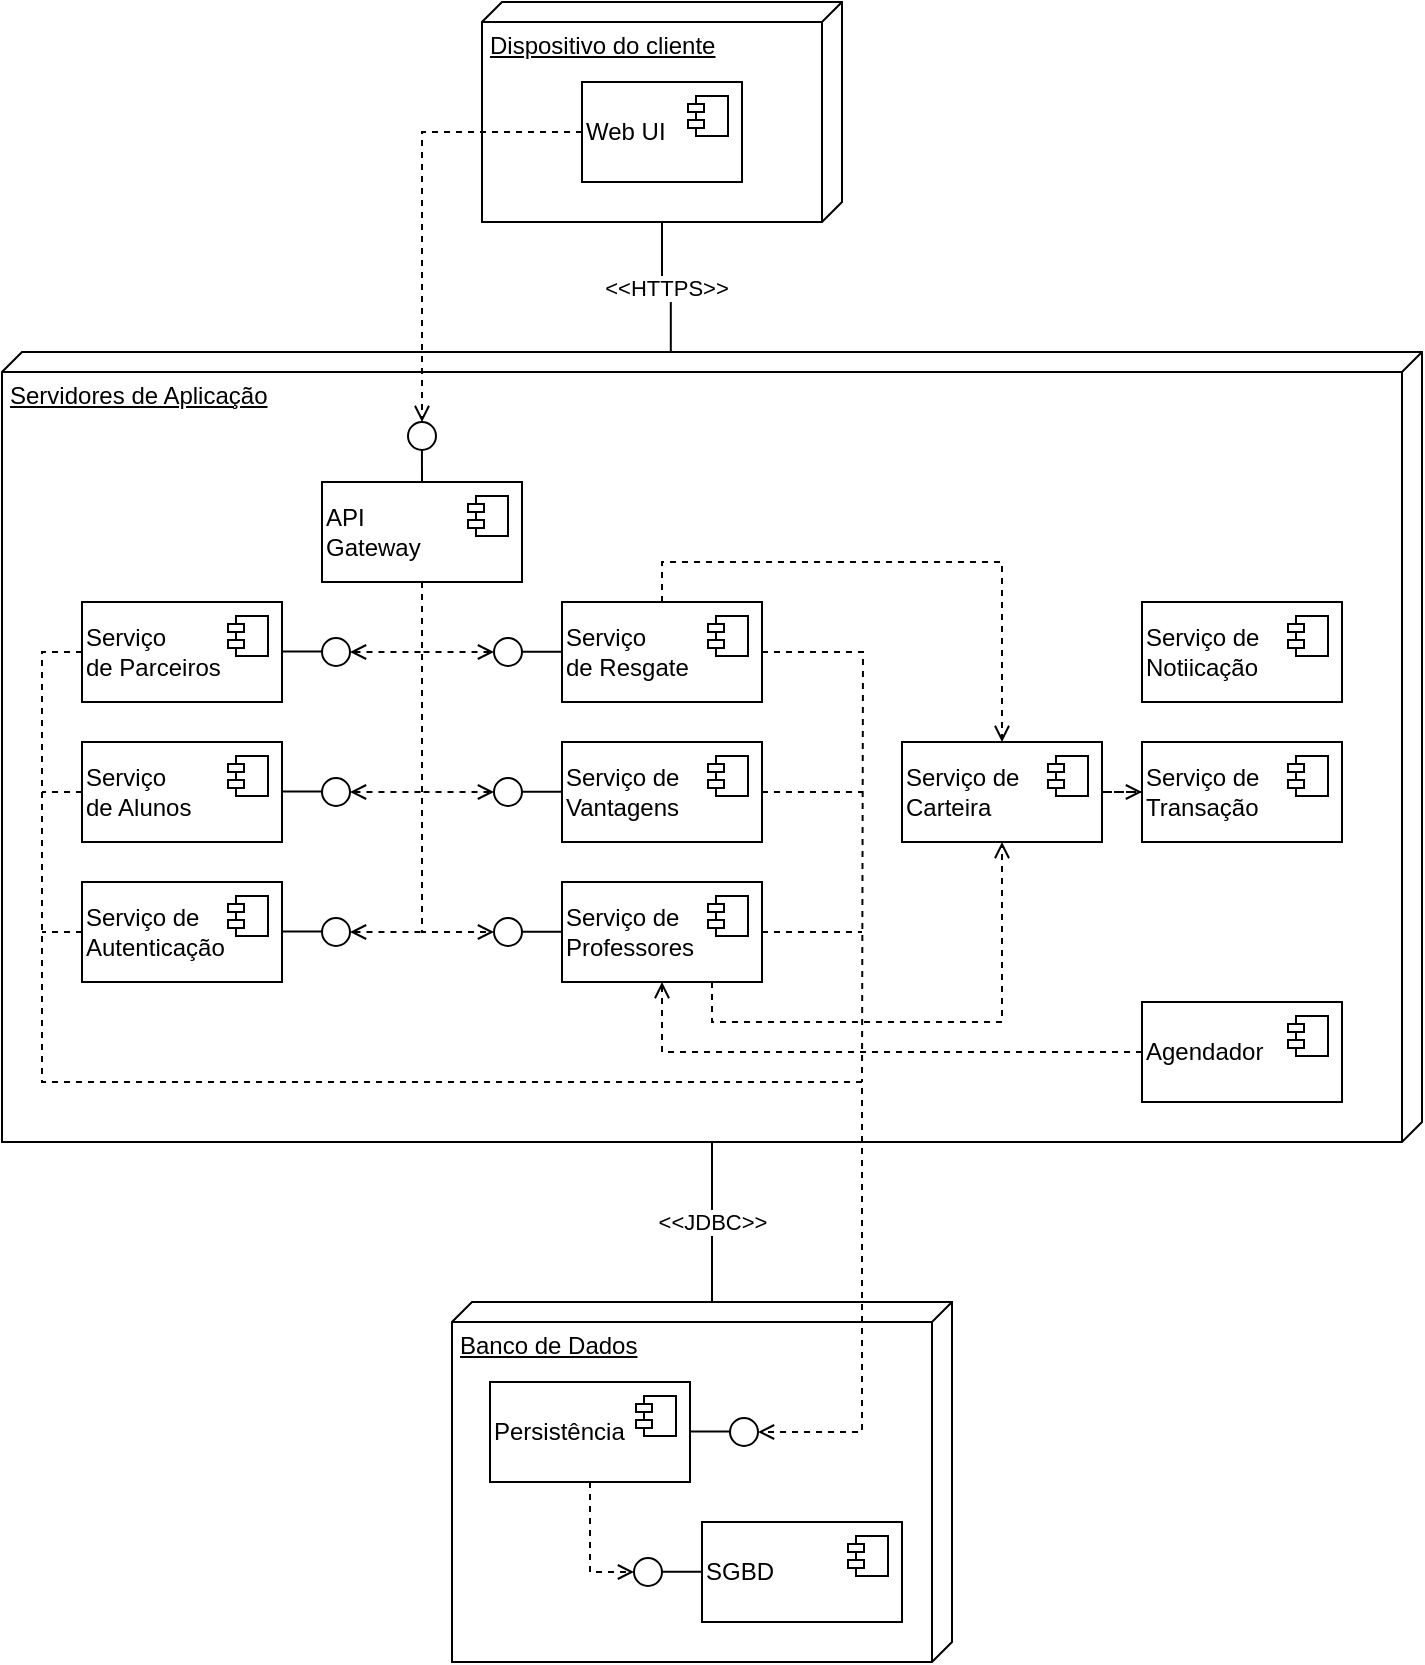 <mxfile version="28.2.7">
  <diagram name="Página-1" id="A8CXVvVG-qbkrod95mCJ">
    <mxGraphModel dx="1789" dy="1729" grid="1" gridSize="10" guides="1" tooltips="1" connect="1" arrows="1" fold="1" page="1" pageScale="1" pageWidth="827" pageHeight="1169" math="0" shadow="0">
      <root>
        <mxCell id="0" />
        <mxCell id="1" parent="0" />
        <mxCell id="GbKY8Bjm0DT5IzIuG8PV-10" value="" style="group" vertex="1" connectable="0" parent="1">
          <mxGeometry x="-350" y="-620" width="180" height="110" as="geometry" />
        </mxCell>
        <mxCell id="GbKY8Bjm0DT5IzIuG8PV-5" value="Dispositivo do cliente" style="verticalAlign=top;align=left;spacingTop=8;spacingLeft=2;spacingRight=12;shape=cube;size=10;direction=south;fontStyle=4;html=1;whiteSpace=wrap;" vertex="1" parent="GbKY8Bjm0DT5IzIuG8PV-10">
          <mxGeometry width="180" height="110" as="geometry" />
        </mxCell>
        <mxCell id="GbKY8Bjm0DT5IzIuG8PV-6" value="Web UI" style="html=1;dropTarget=0;whiteSpace=wrap;align=left;shadow=0;" vertex="1" parent="GbKY8Bjm0DT5IzIuG8PV-10">
          <mxGeometry x="50" y="40" width="80" height="50" as="geometry" />
        </mxCell>
        <mxCell id="GbKY8Bjm0DT5IzIuG8PV-7" value="" style="shape=module;jettyWidth=8;jettyHeight=4;" vertex="1" parent="GbKY8Bjm0DT5IzIuG8PV-6">
          <mxGeometry x="1" width="20" height="20" relative="1" as="geometry">
            <mxPoint x="-27" y="7" as="offset" />
          </mxGeometry>
        </mxCell>
        <mxCell id="GbKY8Bjm0DT5IzIuG8PV-11" value="Servidores de Aplicação" style="verticalAlign=top;align=left;spacingTop=8;spacingLeft=2;spacingRight=12;shape=cube;size=10;direction=south;fontStyle=4;html=1;whiteSpace=wrap;" vertex="1" parent="1">
          <mxGeometry x="-590" y="-445" width="710" height="395" as="geometry" />
        </mxCell>
        <mxCell id="GbKY8Bjm0DT5IzIuG8PV-63" style="edgeStyle=orthogonalEdgeStyle;rounded=0;orthogonalLoop=1;jettySize=auto;html=1;entryX=0;entryY=0.5;entryDx=0;entryDy=0;endArrow=open;endFill=0;dashed=1;" edge="1" parent="1" source="GbKY8Bjm0DT5IzIuG8PV-53" target="GbKY8Bjm0DT5IzIuG8PV-58">
          <mxGeometry relative="1" as="geometry" />
        </mxCell>
        <mxCell id="GbKY8Bjm0DT5IzIuG8PV-53" value="Serviço&amp;nbsp;&lt;span style=&quot;background-color: transparent; color: light-dark(rgb(0, 0, 0), rgb(255, 255, 255));&quot;&gt;de Carteira&lt;/span&gt;" style="html=1;dropTarget=0;whiteSpace=wrap;align=left;shadow=0;" vertex="1" parent="1">
          <mxGeometry x="-140" y="-250" width="100" height="50" as="geometry" />
        </mxCell>
        <mxCell id="GbKY8Bjm0DT5IzIuG8PV-54" value="" style="shape=module;jettyWidth=8;jettyHeight=4;" vertex="1" parent="GbKY8Bjm0DT5IzIuG8PV-53">
          <mxGeometry x="1" width="20" height="20" relative="1" as="geometry">
            <mxPoint x="-27" y="7" as="offset" />
          </mxGeometry>
        </mxCell>
        <mxCell id="GbKY8Bjm0DT5IzIuG8PV-56" style="edgeStyle=orthogonalEdgeStyle;rounded=0;orthogonalLoop=1;jettySize=auto;html=1;entryX=0.5;entryY=0;entryDx=0;entryDy=0;endArrow=open;endFill=0;dashed=1;exitX=0.5;exitY=0;exitDx=0;exitDy=0;" edge="1" parent="1" source="GbKY8Bjm0DT5IzIuG8PV-32" target="GbKY8Bjm0DT5IzIuG8PV-53">
          <mxGeometry relative="1" as="geometry" />
        </mxCell>
        <mxCell id="GbKY8Bjm0DT5IzIuG8PV-57" style="edgeStyle=orthogonalEdgeStyle;rounded=0;orthogonalLoop=1;jettySize=auto;html=1;entryX=0.5;entryY=1;entryDx=0;entryDy=0;endArrow=open;endFill=0;dashed=1;exitX=0.75;exitY=1;exitDx=0;exitDy=0;" edge="1" parent="1" source="GbKY8Bjm0DT5IzIuG8PV-36" target="GbKY8Bjm0DT5IzIuG8PV-53">
          <mxGeometry relative="1" as="geometry" />
        </mxCell>
        <mxCell id="GbKY8Bjm0DT5IzIuG8PV-58" value="Serviço&amp;nbsp;&lt;span style=&quot;background-color: transparent; color: light-dark(rgb(0, 0, 0), rgb(255, 255, 255));&quot;&gt;de Transação&lt;/span&gt;" style="html=1;dropTarget=0;whiteSpace=wrap;align=left;shadow=0;" vertex="1" parent="1">
          <mxGeometry x="-20" y="-250" width="100" height="50" as="geometry" />
        </mxCell>
        <mxCell id="GbKY8Bjm0DT5IzIuG8PV-59" value="" style="shape=module;jettyWidth=8;jettyHeight=4;" vertex="1" parent="GbKY8Bjm0DT5IzIuG8PV-58">
          <mxGeometry x="1" width="20" height="20" relative="1" as="geometry">
            <mxPoint x="-27" y="7" as="offset" />
          </mxGeometry>
        </mxCell>
        <mxCell id="GbKY8Bjm0DT5IzIuG8PV-62" style="edgeStyle=orthogonalEdgeStyle;rounded=0;orthogonalLoop=1;jettySize=auto;html=1;endArrow=open;endFill=0;dashed=1;" edge="1" parent="1" source="GbKY8Bjm0DT5IzIuG8PV-60" target="GbKY8Bjm0DT5IzIuG8PV-36">
          <mxGeometry relative="1" as="geometry" />
        </mxCell>
        <mxCell id="GbKY8Bjm0DT5IzIuG8PV-60" value="Agendador" style="html=1;dropTarget=0;whiteSpace=wrap;align=left;shadow=0;" vertex="1" parent="1">
          <mxGeometry x="-20" y="-120" width="100" height="50" as="geometry" />
        </mxCell>
        <mxCell id="GbKY8Bjm0DT5IzIuG8PV-61" value="" style="shape=module;jettyWidth=8;jettyHeight=4;" vertex="1" parent="GbKY8Bjm0DT5IzIuG8PV-60">
          <mxGeometry x="1" width="20" height="20" relative="1" as="geometry">
            <mxPoint x="-27" y="7" as="offset" />
          </mxGeometry>
        </mxCell>
        <mxCell id="GbKY8Bjm0DT5IzIuG8PV-64" value="Serviço&amp;nbsp;&lt;span style=&quot;background-color: transparent; color: light-dark(rgb(0, 0, 0), rgb(255, 255, 255));&quot;&gt;de&amp;nbsp;&lt;/span&gt;&lt;div&gt;&lt;span style=&quot;background-color: transparent; color: light-dark(rgb(0, 0, 0), rgb(255, 255, 255));&quot;&gt;Notiicação&lt;/span&gt;&lt;span style=&quot;color: rgba(0, 0, 0, 0); font-family: monospace; font-size: 0px; text-wrap-mode: nowrap; background-color: transparent;&quot;&gt;%3CmxGraphModel%3E%3Croot%3E%3CmxCell%20id%3D%220%22%2F%3E%3CmxCell%20id%3D%221%22%20parent%3D%220%22%2F%3E%3CmxCell%20id%3D%222%22%20value%3D%22Servi%C3%A7o%26amp%3Bnbsp%3B%26lt%3Bspan%20style%3D%26quot%3Bbackground-color%3A%20transparent%3B%20color%3A%20light-dark(rgb(0%2C%200%2C%200)%2C%20rgb(255%2C%20255%2C%20255))%3B%26quot%3B%26gt%3Bde%20Vantagens%26lt%3B%2Fspan%26gt%3B%22%20style%3D%22html%3D1%3BdropTarget%3D0%3BwhiteSpace%3Dwrap%3Balign%3Dleft%3Bshadow%3D0%3B%22%20vertex%3D%221%22%20parent%3D%221%22%3E%3CmxGeometry%20x%3D%22-110%22%20y%3D%22-290%22%20width%3D%22100%22%20height%3D%2250%22%20as%3D%22geometry%22%2F%3E%3C%2FmxCell%3E%3CmxCell%20id%3D%223%22%20value%3D%22%22%20style%3D%22shape%3Dmodule%3BjettyWidth%3D8%3BjettyHeight%3D4%3B%22%20vertex%3D%221%22%20parent%3D%222%22%3E%3CmxGeometry%20x%3D%221%22%20width%3D%2220%22%20height%3D%2220%22%20relative%3D%221%22%20as%3D%22geometry%22%3E%3CmxPoint%20x%3D%22-27%22%20y%3D%227%22%20as%3D%22offset%22%2F%3E%3C%2FmxGeometry%3E%3C%2FmxCell%3E%3C%2Froot%3E%3C%2FmxGraphModel%3E&lt;/span&gt;&lt;/div&gt;" style="html=1;dropTarget=0;whiteSpace=wrap;align=left;shadow=0;" vertex="1" parent="1">
          <mxGeometry x="-20" y="-320" width="100" height="50" as="geometry" />
        </mxCell>
        <mxCell id="GbKY8Bjm0DT5IzIuG8PV-65" value="" style="shape=module;jettyWidth=8;jettyHeight=4;" vertex="1" parent="GbKY8Bjm0DT5IzIuG8PV-64">
          <mxGeometry x="1" width="20" height="20" relative="1" as="geometry">
            <mxPoint x="-27" y="7" as="offset" />
          </mxGeometry>
        </mxCell>
        <mxCell id="GbKY8Bjm0DT5IzIuG8PV-76" style="edgeStyle=orthogonalEdgeStyle;rounded=0;orthogonalLoop=1;jettySize=auto;html=1;entryX=-0.001;entryY=0.529;entryDx=0;entryDy=0;entryPerimeter=0;endArrow=none;endFill=0;" edge="1" parent="1" source="GbKY8Bjm0DT5IzIuG8PV-5" target="GbKY8Bjm0DT5IzIuG8PV-11">
          <mxGeometry relative="1" as="geometry" />
        </mxCell>
        <mxCell id="GbKY8Bjm0DT5IzIuG8PV-77" value="&amp;lt;&amp;lt;HTTPS&amp;gt;&amp;gt;" style="edgeLabel;html=1;align=center;verticalAlign=middle;resizable=0;points=[];" vertex="1" connectable="0" parent="GbKY8Bjm0DT5IzIuG8PV-76">
          <mxGeometry x="-0.013" relative="1" as="geometry">
            <mxPoint as="offset" />
          </mxGeometry>
        </mxCell>
        <mxCell id="GbKY8Bjm0DT5IzIuG8PV-120" style="edgeStyle=orthogonalEdgeStyle;rounded=0;orthogonalLoop=1;jettySize=auto;html=1;entryX=0;entryY=0.5;entryDx=0;entryDy=0;dashed=1;endArrow=open;endFill=0;" edge="1" parent="1" source="GbKY8Bjm0DT5IzIuG8PV-14" target="GbKY8Bjm0DT5IzIuG8PV-114">
          <mxGeometry relative="1" as="geometry" />
        </mxCell>
        <mxCell id="GbKY8Bjm0DT5IzIuG8PV-14" value="API&amp;nbsp;&lt;div&gt;Gateway&lt;/div&gt;" style="html=1;dropTarget=0;whiteSpace=wrap;align=left;shadow=0;" vertex="1" parent="1">
          <mxGeometry x="-430" y="-380" width="100" height="50" as="geometry" />
        </mxCell>
        <mxCell id="GbKY8Bjm0DT5IzIuG8PV-15" value="" style="shape=module;jettyWidth=8;jettyHeight=4;" vertex="1" parent="GbKY8Bjm0DT5IzIuG8PV-14">
          <mxGeometry x="1" width="20" height="20" relative="1" as="geometry">
            <mxPoint x="-27" y="7" as="offset" />
          </mxGeometry>
        </mxCell>
        <mxCell id="GbKY8Bjm0DT5IzIuG8PV-16" value="Serviço&amp;nbsp;&lt;div&gt;de Parceiros&lt;/div&gt;" style="html=1;dropTarget=0;whiteSpace=wrap;align=left;shadow=0;" vertex="1" parent="1">
          <mxGeometry x="-550" y="-320" width="100" height="50" as="geometry" />
        </mxCell>
        <mxCell id="GbKY8Bjm0DT5IzIuG8PV-17" value="" style="shape=module;jettyWidth=8;jettyHeight=4;" vertex="1" parent="GbKY8Bjm0DT5IzIuG8PV-16">
          <mxGeometry x="1" width="20" height="20" relative="1" as="geometry">
            <mxPoint x="-27" y="7" as="offset" />
          </mxGeometry>
        </mxCell>
        <mxCell id="GbKY8Bjm0DT5IzIuG8PV-153" style="edgeStyle=orthogonalEdgeStyle;rounded=0;orthogonalLoop=1;jettySize=auto;html=1;endArrow=none;endFill=0;dashed=1;" edge="1" parent="1" source="GbKY8Bjm0DT5IzIuG8PV-28">
          <mxGeometry relative="1" as="geometry">
            <mxPoint x="-570" y="-225" as="targetPoint" />
          </mxGeometry>
        </mxCell>
        <mxCell id="GbKY8Bjm0DT5IzIuG8PV-28" value="Serviço&amp;nbsp;&lt;div&gt;de Alunos&lt;span style=&quot;color: rgba(0, 0, 0, 0); font-family: monospace; font-size: 0px; text-wrap-mode: nowrap; background-color: transparent;&quot;&gt;%3CmxGraphModel%3E%3Croot%3E%3CmxCell%20id%3D%220%22%2F%3E%3CmxCell%20id%3D%221%22%20parent%3D%220%22%2F%3E%3CmxCell%20id%3D%222%22%20value%3D%22Servi%C3%A7o%26amp%3Bnbsp%3B%26lt%3Bdiv%26gt%3Bde%20Parceiros%26lt%3B%2Fdiv%26gt%3B%22%20style%3D%22html%3D1%3BdropTarget%3D0%3BwhiteSpace%3Dwrap%3Balign%3Dleft%3Bshadow%3D0%3B%22%20vertex%3D%221%22%20parent%3D%221%22%3E%3CmxGeometry%20x%3D%22-590%22%20y%3D%22-290%22%20width%3D%22100%22%20height%3D%2250%22%20as%3D%22geometry%22%2F%3E%3C%2FmxCell%3E%3CmxCell%20id%3D%223%22%20value%3D%22%22%20style%3D%22shape%3Dmodule%3BjettyWidth%3D8%3BjettyHeight%3D4%3B%22%20vertex%3D%221%22%20parent%3D%222%22%3E%3CmxGeometry%20x%3D%221%22%20width%3D%2220%22%20height%3D%2220%22%20relative%3D%221%22%20as%3D%22geometry%22%3E%3CmxPoint%20x%3D%22-27%22%20y%3D%227%22%20as%3D%22offset%22%2F%3E%3C%2FmxGeometry%3E%3C%2FmxCell%3E%3C%2Froot%3E%3C%2FmxGraphModel%3E&lt;/span&gt;&lt;/div&gt;" style="html=1;dropTarget=0;whiteSpace=wrap;align=left;shadow=0;" vertex="1" parent="1">
          <mxGeometry x="-550" y="-250" width="100" height="50" as="geometry" />
        </mxCell>
        <mxCell id="GbKY8Bjm0DT5IzIuG8PV-29" value="" style="shape=module;jettyWidth=8;jettyHeight=4;" vertex="1" parent="GbKY8Bjm0DT5IzIuG8PV-28">
          <mxGeometry x="1" width="20" height="20" relative="1" as="geometry">
            <mxPoint x="-27" y="7" as="offset" />
          </mxGeometry>
        </mxCell>
        <mxCell id="GbKY8Bjm0DT5IzIuG8PV-154" style="edgeStyle=orthogonalEdgeStyle;rounded=0;orthogonalLoop=1;jettySize=auto;html=1;endArrow=none;endFill=0;dashed=1;" edge="1" parent="1" source="GbKY8Bjm0DT5IzIuG8PV-30">
          <mxGeometry relative="1" as="geometry">
            <mxPoint x="-570" y="-155" as="targetPoint" />
          </mxGeometry>
        </mxCell>
        <mxCell id="GbKY8Bjm0DT5IzIuG8PV-30" value="Serviço&amp;nbsp;&lt;span style=&quot;background-color: transparent; color: light-dark(rgb(0, 0, 0), rgb(255, 255, 255));&quot;&gt;de&amp;nbsp;&lt;/span&gt;&lt;div&gt;&lt;span style=&quot;background-color: transparent; color: light-dark(rgb(0, 0, 0), rgb(255, 255, 255));&quot;&gt;Autenticação&lt;/span&gt;&lt;/div&gt;" style="html=1;dropTarget=0;whiteSpace=wrap;align=left;shadow=0;" vertex="1" parent="1">
          <mxGeometry x="-550" y="-180" width="100" height="50" as="geometry" />
        </mxCell>
        <mxCell id="GbKY8Bjm0DT5IzIuG8PV-31" value="" style="shape=module;jettyWidth=8;jettyHeight=4;" vertex="1" parent="GbKY8Bjm0DT5IzIuG8PV-30">
          <mxGeometry x="1" width="20" height="20" relative="1" as="geometry">
            <mxPoint x="-27" y="7" as="offset" />
          </mxGeometry>
        </mxCell>
        <mxCell id="GbKY8Bjm0DT5IzIuG8PV-155" style="edgeStyle=orthogonalEdgeStyle;rounded=0;orthogonalLoop=1;jettySize=auto;html=1;endArrow=none;endFill=0;dashed=1;" edge="1" parent="1" source="GbKY8Bjm0DT5IzIuG8PV-32">
          <mxGeometry relative="1" as="geometry">
            <mxPoint x="-160" y="-80" as="targetPoint" />
          </mxGeometry>
        </mxCell>
        <mxCell id="GbKY8Bjm0DT5IzIuG8PV-32" value="Serviço&amp;nbsp;&lt;div&gt;de Resgate&lt;/div&gt;" style="html=1;dropTarget=0;whiteSpace=wrap;align=left;shadow=0;" vertex="1" parent="1">
          <mxGeometry x="-310" y="-320" width="100" height="50" as="geometry" />
        </mxCell>
        <mxCell id="GbKY8Bjm0DT5IzIuG8PV-33" value="" style="shape=module;jettyWidth=8;jettyHeight=4;" vertex="1" parent="GbKY8Bjm0DT5IzIuG8PV-32">
          <mxGeometry x="1" width="20" height="20" relative="1" as="geometry">
            <mxPoint x="-27" y="7" as="offset" />
          </mxGeometry>
        </mxCell>
        <mxCell id="GbKY8Bjm0DT5IzIuG8PV-156" style="edgeStyle=orthogonalEdgeStyle;rounded=0;orthogonalLoop=1;jettySize=auto;html=1;dashed=1;endArrow=none;endFill=0;" edge="1" parent="1" source="GbKY8Bjm0DT5IzIuG8PV-34">
          <mxGeometry relative="1" as="geometry">
            <mxPoint x="-160" y="-225" as="targetPoint" />
          </mxGeometry>
        </mxCell>
        <mxCell id="GbKY8Bjm0DT5IzIuG8PV-34" value="Serviço&amp;nbsp;&lt;span style=&quot;background-color: transparent; color: light-dark(rgb(0, 0, 0), rgb(255, 255, 255));&quot;&gt;de Vantagens&lt;/span&gt;" style="html=1;dropTarget=0;whiteSpace=wrap;align=left;shadow=0;" vertex="1" parent="1">
          <mxGeometry x="-310" y="-250" width="100" height="50" as="geometry" />
        </mxCell>
        <mxCell id="GbKY8Bjm0DT5IzIuG8PV-35" value="" style="shape=module;jettyWidth=8;jettyHeight=4;" vertex="1" parent="GbKY8Bjm0DT5IzIuG8PV-34">
          <mxGeometry x="1" width="20" height="20" relative="1" as="geometry">
            <mxPoint x="-27" y="7" as="offset" />
          </mxGeometry>
        </mxCell>
        <mxCell id="GbKY8Bjm0DT5IzIuG8PV-157" style="edgeStyle=orthogonalEdgeStyle;rounded=0;orthogonalLoop=1;jettySize=auto;html=1;endArrow=none;endFill=0;dashed=1;" edge="1" parent="1" source="GbKY8Bjm0DT5IzIuG8PV-36">
          <mxGeometry relative="1" as="geometry">
            <mxPoint x="-160" y="-155" as="targetPoint" />
          </mxGeometry>
        </mxCell>
        <mxCell id="GbKY8Bjm0DT5IzIuG8PV-36" value="Serviço&amp;nbsp;&lt;span style=&quot;background-color: transparent; color: light-dark(rgb(0, 0, 0), rgb(255, 255, 255));&quot;&gt;de&amp;nbsp;&lt;/span&gt;&lt;div&gt;&lt;span style=&quot;background-color: transparent; color: light-dark(rgb(0, 0, 0), rgb(255, 255, 255));&quot;&gt;Professores&lt;/span&gt;&lt;span style=&quot;color: rgba(0, 0, 0, 0); font-family: monospace; font-size: 0px; text-wrap-mode: nowrap; background-color: transparent;&quot;&gt;%3CmxGraphModel%3E%3Croot%3E%3CmxCell%20id%3D%220%22%2F%3E%3CmxCell%20id%3D%221%22%20parent%3D%220%22%2F%3E%3CmxCell%20id%3D%222%22%20value%3D%22Servi%C3%A7o%26amp%3Bnbsp%3B%26lt%3Bspan%20style%3D%26quot%3Bbackground-color%3A%20transparent%3B%20color%3A%20light-dark(rgb(0%2C%200%2C%200)%2C%20rgb(255%2C%20255%2C%20255))%3B%26quot%3B%26gt%3Bde%20Vantagens%26lt%3B%2Fspan%26gt%3B%22%20style%3D%22html%3D1%3BdropTarget%3D0%3BwhiteSpace%3Dwrap%3Balign%3Dleft%3Bshadow%3D0%3B%22%20vertex%3D%221%22%20parent%3D%221%22%3E%3CmxGeometry%20x%3D%22-110%22%20y%3D%22-290%22%20width%3D%22100%22%20height%3D%2250%22%20as%3D%22geometry%22%2F%3E%3C%2FmxCell%3E%3CmxCell%20id%3D%223%22%20value%3D%22%22%20style%3D%22shape%3Dmodule%3BjettyWidth%3D8%3BjettyHeight%3D4%3B%22%20vertex%3D%221%22%20parent%3D%222%22%3E%3CmxGeometry%20x%3D%221%22%20width%3D%2220%22%20height%3D%2220%22%20relative%3D%221%22%20as%3D%22geometry%22%3E%3CmxPoint%20x%3D%22-27%22%20y%3D%227%22%20as%3D%22offset%22%2F%3E%3C%2FmxGeometry%3E%3C%2FmxCell%3E%3C%2Froot%3E%3C%2FmxGraphModel%3E&lt;/span&gt;&lt;/div&gt;" style="html=1;dropTarget=0;whiteSpace=wrap;align=left;shadow=0;" vertex="1" parent="1">
          <mxGeometry x="-310" y="-180" width="100" height="50" as="geometry" />
        </mxCell>
        <mxCell id="GbKY8Bjm0DT5IzIuG8PV-37" value="" style="shape=module;jettyWidth=8;jettyHeight=4;" vertex="1" parent="GbKY8Bjm0DT5IzIuG8PV-36">
          <mxGeometry x="1" width="20" height="20" relative="1" as="geometry">
            <mxPoint x="-27" y="7" as="offset" />
          </mxGeometry>
        </mxCell>
        <mxCell id="GbKY8Bjm0DT5IzIuG8PV-93" style="edgeStyle=orthogonalEdgeStyle;rounded=0;orthogonalLoop=1;jettySize=auto;html=1;endArrow=none;endFill=0;" edge="1" parent="1">
          <mxGeometry relative="1" as="geometry">
            <mxPoint x="-430" y="-295" as="targetPoint" />
            <mxPoint x="-450" y="-295.22" as="sourcePoint" />
          </mxGeometry>
        </mxCell>
        <mxCell id="GbKY8Bjm0DT5IzIuG8PV-123" style="edgeStyle=orthogonalEdgeStyle;rounded=0;orthogonalLoop=1;jettySize=auto;html=1;endArrow=none;endFill=0;startArrow=open;startFill=0;dashed=1;" edge="1" parent="1" source="GbKY8Bjm0DT5IzIuG8PV-98">
          <mxGeometry relative="1" as="geometry">
            <mxPoint x="-380" y="-295" as="targetPoint" />
          </mxGeometry>
        </mxCell>
        <mxCell id="GbKY8Bjm0DT5IzIuG8PV-98" value="" style="ellipse;whiteSpace=wrap;html=1;aspect=fixed;" vertex="1" parent="1">
          <mxGeometry x="-430" y="-302" width="14" height="14" as="geometry" />
        </mxCell>
        <mxCell id="GbKY8Bjm0DT5IzIuG8PV-109" style="edgeStyle=orthogonalEdgeStyle;rounded=0;orthogonalLoop=1;jettySize=auto;html=1;endArrow=none;endFill=0;" edge="1" parent="1">
          <mxGeometry relative="1" as="geometry">
            <mxPoint x="-310" y="-294.89" as="targetPoint" />
            <mxPoint x="-330" y="-295.11" as="sourcePoint" />
          </mxGeometry>
        </mxCell>
        <mxCell id="GbKY8Bjm0DT5IzIuG8PV-122" style="edgeStyle=orthogonalEdgeStyle;rounded=0;orthogonalLoop=1;jettySize=auto;html=1;endArrow=none;endFill=0;startArrow=open;startFill=0;dashed=1;" edge="1" parent="1" source="GbKY8Bjm0DT5IzIuG8PV-110">
          <mxGeometry relative="1" as="geometry">
            <mxPoint x="-380" y="-295" as="targetPoint" />
          </mxGeometry>
        </mxCell>
        <mxCell id="GbKY8Bjm0DT5IzIuG8PV-110" value="" style="ellipse;whiteSpace=wrap;html=1;aspect=fixed;" vertex="1" parent="1">
          <mxGeometry x="-344" y="-302" width="14" height="14" as="geometry" />
        </mxCell>
        <mxCell id="GbKY8Bjm0DT5IzIuG8PV-111" style="edgeStyle=orthogonalEdgeStyle;rounded=0;orthogonalLoop=1;jettySize=auto;html=1;endArrow=none;endFill=0;" edge="1" parent="1">
          <mxGeometry relative="1" as="geometry">
            <mxPoint x="-310.01" y="-224.89" as="targetPoint" />
            <mxPoint x="-330.01" y="-225.11" as="sourcePoint" />
          </mxGeometry>
        </mxCell>
        <mxCell id="GbKY8Bjm0DT5IzIuG8PV-121" style="edgeStyle=orthogonalEdgeStyle;rounded=0;orthogonalLoop=1;jettySize=auto;html=1;endArrow=none;endFill=0;startArrow=open;startFill=0;dashed=1;" edge="1" parent="1" source="GbKY8Bjm0DT5IzIuG8PV-112">
          <mxGeometry relative="1" as="geometry">
            <mxPoint x="-380" y="-225" as="targetPoint" />
          </mxGeometry>
        </mxCell>
        <mxCell id="GbKY8Bjm0DT5IzIuG8PV-112" value="" style="ellipse;whiteSpace=wrap;html=1;aspect=fixed;" vertex="1" parent="1">
          <mxGeometry x="-344.01" y="-232" width="14" height="14" as="geometry" />
        </mxCell>
        <mxCell id="GbKY8Bjm0DT5IzIuG8PV-113" style="edgeStyle=orthogonalEdgeStyle;rounded=0;orthogonalLoop=1;jettySize=auto;html=1;endArrow=none;endFill=0;" edge="1" parent="1">
          <mxGeometry relative="1" as="geometry">
            <mxPoint x="-310" y="-154.89" as="targetPoint" />
            <mxPoint x="-330" y="-155.11" as="sourcePoint" />
          </mxGeometry>
        </mxCell>
        <mxCell id="GbKY8Bjm0DT5IzIuG8PV-114" value="" style="ellipse;whiteSpace=wrap;html=1;aspect=fixed;" vertex="1" parent="1">
          <mxGeometry x="-344" y="-162" width="14" height="14" as="geometry" />
        </mxCell>
        <mxCell id="GbKY8Bjm0DT5IzIuG8PV-115" style="edgeStyle=orthogonalEdgeStyle;rounded=0;orthogonalLoop=1;jettySize=auto;html=1;endArrow=none;endFill=0;" edge="1" parent="1">
          <mxGeometry relative="1" as="geometry">
            <mxPoint x="-430" y="-225" as="targetPoint" />
            <mxPoint x="-450" y="-225.22" as="sourcePoint" />
          </mxGeometry>
        </mxCell>
        <mxCell id="GbKY8Bjm0DT5IzIuG8PV-124" style="edgeStyle=orthogonalEdgeStyle;rounded=0;orthogonalLoop=1;jettySize=auto;html=1;endArrow=none;endFill=0;startArrow=open;startFill=0;dashed=1;" edge="1" parent="1" source="GbKY8Bjm0DT5IzIuG8PV-116">
          <mxGeometry relative="1" as="geometry">
            <mxPoint x="-380" y="-225" as="targetPoint" />
          </mxGeometry>
        </mxCell>
        <mxCell id="GbKY8Bjm0DT5IzIuG8PV-116" value="" style="ellipse;whiteSpace=wrap;html=1;aspect=fixed;" vertex="1" parent="1">
          <mxGeometry x="-430" y="-232" width="14" height="14" as="geometry" />
        </mxCell>
        <mxCell id="GbKY8Bjm0DT5IzIuG8PV-117" style="edgeStyle=orthogonalEdgeStyle;rounded=0;orthogonalLoop=1;jettySize=auto;html=1;endArrow=none;endFill=0;" edge="1" parent="1">
          <mxGeometry relative="1" as="geometry">
            <mxPoint x="-430" y="-155" as="targetPoint" />
            <mxPoint x="-450" y="-155.22" as="sourcePoint" />
          </mxGeometry>
        </mxCell>
        <mxCell id="GbKY8Bjm0DT5IzIuG8PV-125" style="edgeStyle=orthogonalEdgeStyle;rounded=0;orthogonalLoop=1;jettySize=auto;html=1;startArrow=open;startFill=0;endArrow=none;endFill=0;dashed=1;" edge="1" parent="1" source="GbKY8Bjm0DT5IzIuG8PV-118">
          <mxGeometry relative="1" as="geometry">
            <mxPoint x="-380" y="-155" as="targetPoint" />
          </mxGeometry>
        </mxCell>
        <mxCell id="GbKY8Bjm0DT5IzIuG8PV-118" value="" style="ellipse;whiteSpace=wrap;html=1;aspect=fixed;" vertex="1" parent="1">
          <mxGeometry x="-430" y="-162" width="14" height="14" as="geometry" />
        </mxCell>
        <mxCell id="GbKY8Bjm0DT5IzIuG8PV-142" style="edgeStyle=orthogonalEdgeStyle;rounded=0;orthogonalLoop=1;jettySize=auto;html=1;endArrow=none;endFill=0;entryX=0.5;entryY=0;entryDx=0;entryDy=0;" edge="1" parent="1" target="GbKY8Bjm0DT5IzIuG8PV-14">
          <mxGeometry relative="1" as="geometry">
            <mxPoint x="-380.04" y="-400.0" as="sourcePoint" />
            <mxPoint x="-380.04" y="-384" as="targetPoint" />
          </mxGeometry>
        </mxCell>
        <mxCell id="GbKY8Bjm0DT5IzIuG8PV-140" value="" style="ellipse;whiteSpace=wrap;html=1;aspect=fixed;" vertex="1" parent="1">
          <mxGeometry x="-387" y="-410" width="14" height="14" as="geometry" />
        </mxCell>
        <mxCell id="GbKY8Bjm0DT5IzIuG8PV-143" style="edgeStyle=orthogonalEdgeStyle;rounded=0;orthogonalLoop=1;jettySize=auto;html=1;dashed=1;endArrow=open;endFill=0;" edge="1" parent="1" source="GbKY8Bjm0DT5IzIuG8PV-6" target="GbKY8Bjm0DT5IzIuG8PV-140">
          <mxGeometry relative="1" as="geometry" />
        </mxCell>
        <mxCell id="GbKY8Bjm0DT5IzIuG8PV-151" value="" style="group" vertex="1" connectable="0" parent="1">
          <mxGeometry x="-365" y="30" width="250" height="180" as="geometry" />
        </mxCell>
        <mxCell id="GbKY8Bjm0DT5IzIuG8PV-66" value="Banco de Dados" style="verticalAlign=top;align=left;spacingTop=8;spacingLeft=2;spacingRight=12;shape=cube;size=10;direction=south;fontStyle=4;html=1;whiteSpace=wrap;" vertex="1" parent="GbKY8Bjm0DT5IzIuG8PV-151">
          <mxGeometry width="250" height="180" as="geometry" />
        </mxCell>
        <mxCell id="GbKY8Bjm0DT5IzIuG8PV-139" style="edgeStyle=orthogonalEdgeStyle;rounded=0;orthogonalLoop=1;jettySize=auto;html=1;entryX=0;entryY=0.5;entryDx=0;entryDy=0;dashed=1;endArrow=open;endFill=0;" edge="1" parent="GbKY8Bjm0DT5IzIuG8PV-151" source="GbKY8Bjm0DT5IzIuG8PV-67" target="GbKY8Bjm0DT5IzIuG8PV-137">
          <mxGeometry relative="1" as="geometry" />
        </mxCell>
        <mxCell id="GbKY8Bjm0DT5IzIuG8PV-67" value="Persistência" style="html=1;dropTarget=0;whiteSpace=wrap;align=left;shadow=0;" vertex="1" parent="GbKY8Bjm0DT5IzIuG8PV-151">
          <mxGeometry x="19" y="40" width="100" height="50" as="geometry" />
        </mxCell>
        <mxCell id="GbKY8Bjm0DT5IzIuG8PV-68" value="" style="shape=module;jettyWidth=8;jettyHeight=4;" vertex="1" parent="GbKY8Bjm0DT5IzIuG8PV-67">
          <mxGeometry x="1" width="20" height="20" relative="1" as="geometry">
            <mxPoint x="-27" y="7" as="offset" />
          </mxGeometry>
        </mxCell>
        <mxCell id="GbKY8Bjm0DT5IzIuG8PV-135" value="SGBD" style="html=1;dropTarget=0;whiteSpace=wrap;align=left;shadow=0;" vertex="1" parent="GbKY8Bjm0DT5IzIuG8PV-151">
          <mxGeometry x="125" y="110" width="100" height="50" as="geometry" />
        </mxCell>
        <mxCell id="GbKY8Bjm0DT5IzIuG8PV-136" value="" style="shape=module;jettyWidth=8;jettyHeight=4;" vertex="1" parent="GbKY8Bjm0DT5IzIuG8PV-135">
          <mxGeometry x="1" width="20" height="20" relative="1" as="geometry">
            <mxPoint x="-27" y="7" as="offset" />
          </mxGeometry>
        </mxCell>
        <mxCell id="GbKY8Bjm0DT5IzIuG8PV-137" value="" style="ellipse;whiteSpace=wrap;html=1;aspect=fixed;" vertex="1" parent="GbKY8Bjm0DT5IzIuG8PV-151">
          <mxGeometry x="91" y="128" width="14" height="14" as="geometry" />
        </mxCell>
        <mxCell id="GbKY8Bjm0DT5IzIuG8PV-138" style="edgeStyle=orthogonalEdgeStyle;rounded=0;orthogonalLoop=1;jettySize=auto;html=1;endArrow=none;endFill=0;" edge="1" parent="GbKY8Bjm0DT5IzIuG8PV-151">
          <mxGeometry relative="1" as="geometry">
            <mxPoint x="125" y="135.11" as="targetPoint" />
            <mxPoint x="105" y="134.89" as="sourcePoint" />
          </mxGeometry>
        </mxCell>
        <mxCell id="GbKY8Bjm0DT5IzIuG8PV-149" style="edgeStyle=orthogonalEdgeStyle;rounded=0;orthogonalLoop=1;jettySize=auto;html=1;endArrow=none;endFill=0;" edge="1" parent="GbKY8Bjm0DT5IzIuG8PV-151">
          <mxGeometry relative="1" as="geometry">
            <mxPoint x="139" y="65" as="targetPoint" />
            <mxPoint x="119" y="64.78" as="sourcePoint" />
          </mxGeometry>
        </mxCell>
        <mxCell id="GbKY8Bjm0DT5IzIuG8PV-150" value="" style="ellipse;whiteSpace=wrap;html=1;aspect=fixed;" vertex="1" parent="GbKY8Bjm0DT5IzIuG8PV-151">
          <mxGeometry x="139" y="58" width="14" height="14" as="geometry" />
        </mxCell>
        <mxCell id="GbKY8Bjm0DT5IzIuG8PV-152" style="edgeStyle=orthogonalEdgeStyle;rounded=0;orthogonalLoop=1;jettySize=auto;html=1;entryX=1;entryY=0.5;entryDx=0;entryDy=0;dashed=1;endArrow=open;endFill=0;" edge="1" parent="1" source="GbKY8Bjm0DT5IzIuG8PV-16" target="GbKY8Bjm0DT5IzIuG8PV-150">
          <mxGeometry relative="1" as="geometry">
            <Array as="points">
              <mxPoint x="-570" y="-295" />
              <mxPoint x="-570" y="-80" />
              <mxPoint x="-160" y="-80" />
              <mxPoint x="-160" y="95" />
            </Array>
          </mxGeometry>
        </mxCell>
        <mxCell id="GbKY8Bjm0DT5IzIuG8PV-211" style="edgeStyle=orthogonalEdgeStyle;rounded=0;orthogonalLoop=1;jettySize=auto;html=1;entryX=0;entryY=0;entryDx=0;entryDy=120;entryPerimeter=0;endArrow=none;endFill=0;" edge="1" parent="1" source="GbKY8Bjm0DT5IzIuG8PV-11" target="GbKY8Bjm0DT5IzIuG8PV-66">
          <mxGeometry relative="1" as="geometry" />
        </mxCell>
        <mxCell id="GbKY8Bjm0DT5IzIuG8PV-212" value="&amp;lt;&amp;lt;JDBC&amp;gt;&amp;gt;" style="edgeLabel;html=1;align=center;verticalAlign=middle;resizable=0;points=[];" vertex="1" connectable="0" parent="GbKY8Bjm0DT5IzIuG8PV-211">
          <mxGeometry x="-0.009" relative="1" as="geometry">
            <mxPoint as="offset" />
          </mxGeometry>
        </mxCell>
      </root>
    </mxGraphModel>
  </diagram>
</mxfile>
